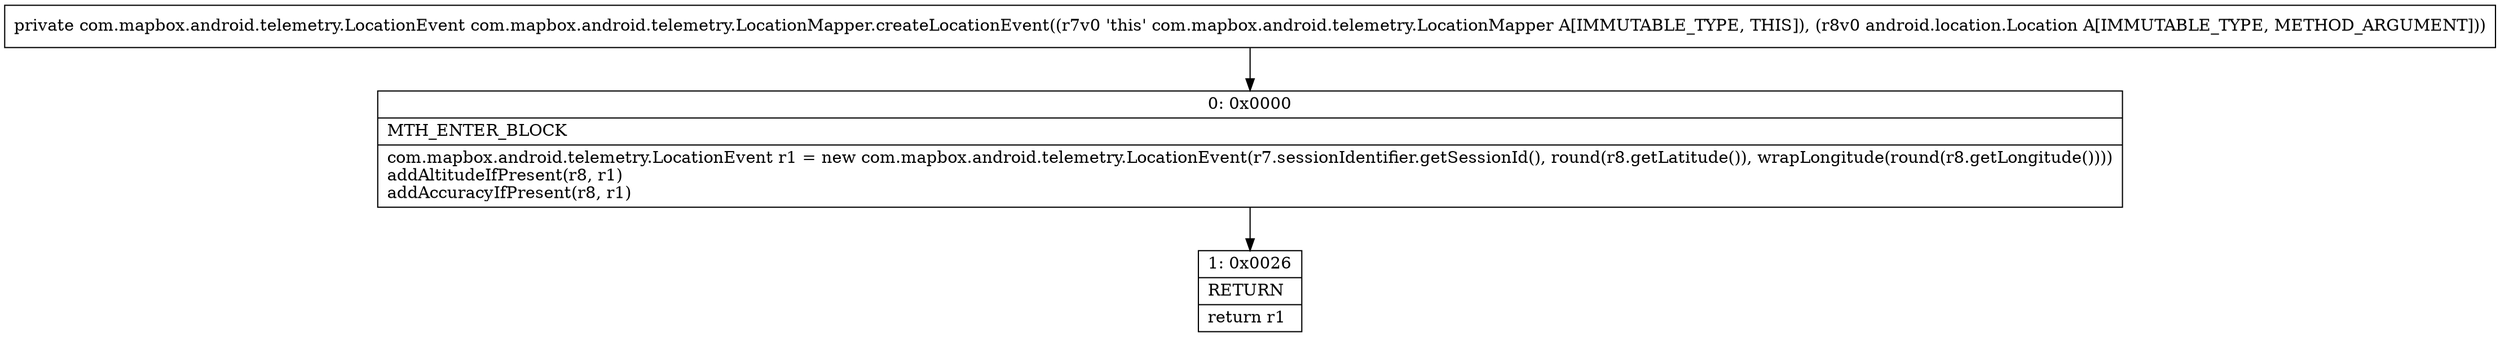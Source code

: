 digraph "CFG forcom.mapbox.android.telemetry.LocationMapper.createLocationEvent(Landroid\/location\/Location;)Lcom\/mapbox\/android\/telemetry\/LocationEvent;" {
Node_0 [shape=record,label="{0\:\ 0x0000|MTH_ENTER_BLOCK\l|com.mapbox.android.telemetry.LocationEvent r1 = new com.mapbox.android.telemetry.LocationEvent(r7.sessionIdentifier.getSessionId(), round(r8.getLatitude()), wrapLongitude(round(r8.getLongitude())))\laddAltitudeIfPresent(r8, r1)\laddAccuracyIfPresent(r8, r1)\l}"];
Node_1 [shape=record,label="{1\:\ 0x0026|RETURN\l|return r1\l}"];
MethodNode[shape=record,label="{private com.mapbox.android.telemetry.LocationEvent com.mapbox.android.telemetry.LocationMapper.createLocationEvent((r7v0 'this' com.mapbox.android.telemetry.LocationMapper A[IMMUTABLE_TYPE, THIS]), (r8v0 android.location.Location A[IMMUTABLE_TYPE, METHOD_ARGUMENT])) }"];
MethodNode -> Node_0;
Node_0 -> Node_1;
}

